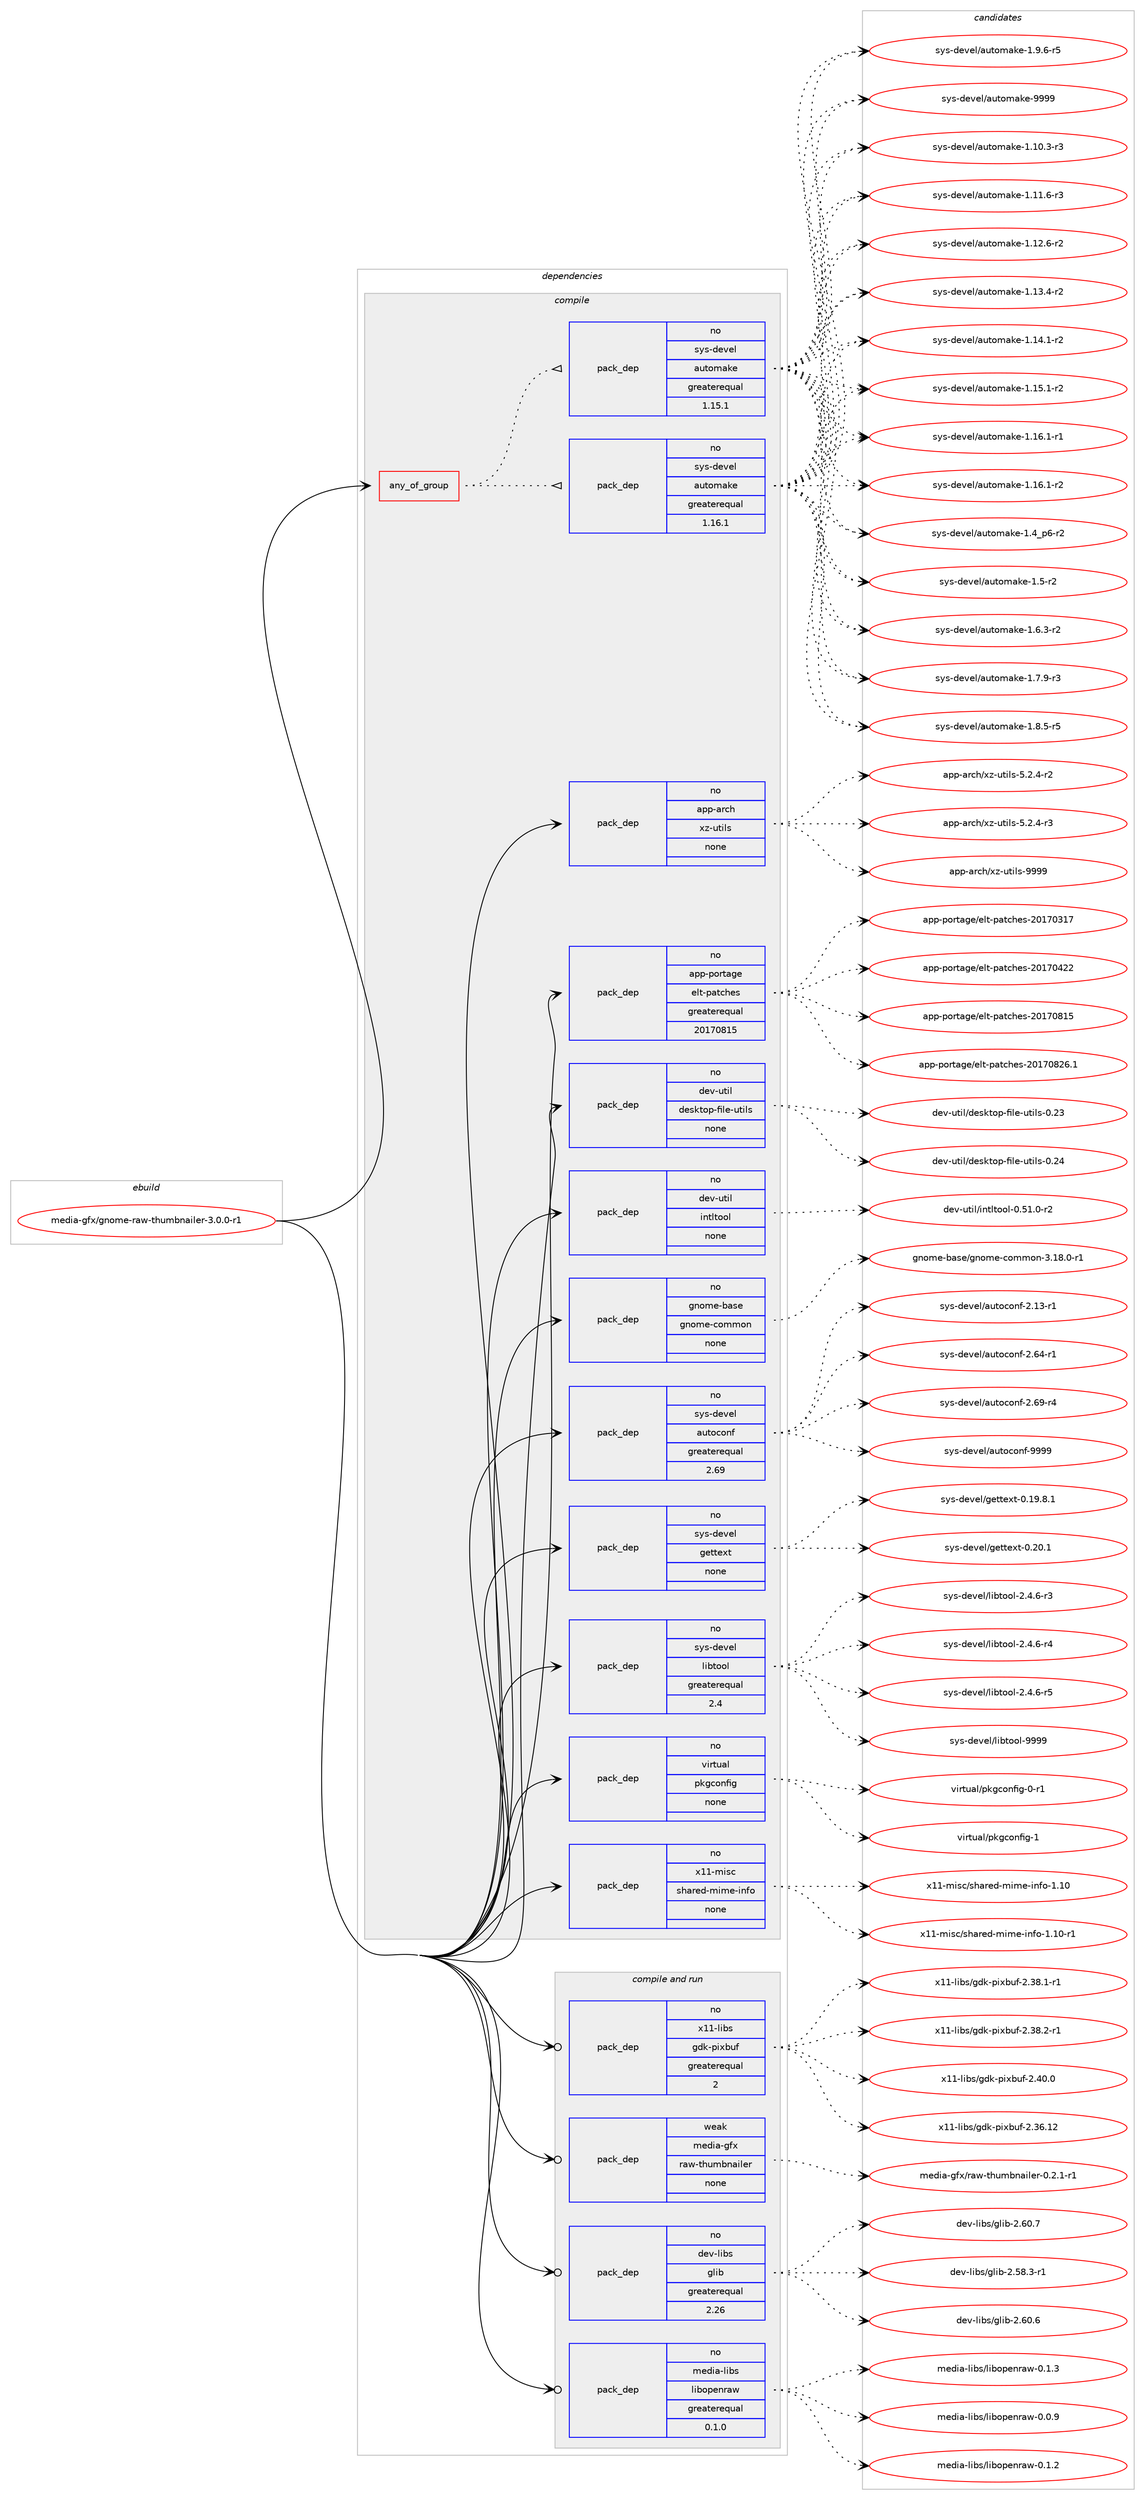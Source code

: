 digraph prolog {

# *************
# Graph options
# *************

newrank=true;
concentrate=true;
compound=true;
graph [rankdir=LR,fontname=Helvetica,fontsize=10,ranksep=1.5];#, ranksep=2.5, nodesep=0.2];
edge  [arrowhead=vee];
node  [fontname=Helvetica,fontsize=10];

# **********
# The ebuild
# **********

subgraph cluster_leftcol {
color=gray;
rank=same;
label=<<i>ebuild</i>>;
id [label="media-gfx/gnome-raw-thumbnailer-3.0.0-r1", color=red, width=4, href="../media-gfx/gnome-raw-thumbnailer-3.0.0-r1.svg"];
}

# ****************
# The dependencies
# ****************

subgraph cluster_midcol {
color=gray;
label=<<i>dependencies</i>>;
subgraph cluster_compile {
fillcolor="#eeeeee";
style=filled;
label=<<i>compile</i>>;
subgraph any13129 {
dependency780470 [label=<<TABLE BORDER="0" CELLBORDER="1" CELLSPACING="0" CELLPADDING="4"><TR><TD CELLPADDING="10">any_of_group</TD></TR></TABLE>>, shape=none, color=red];subgraph pack576962 {
dependency780471 [label=<<TABLE BORDER="0" CELLBORDER="1" CELLSPACING="0" CELLPADDING="4" WIDTH="220"><TR><TD ROWSPAN="6" CELLPADDING="30">pack_dep</TD></TR><TR><TD WIDTH="110">no</TD></TR><TR><TD>sys-devel</TD></TR><TR><TD>automake</TD></TR><TR><TD>greaterequal</TD></TR><TR><TD>1.16.1</TD></TR></TABLE>>, shape=none, color=blue];
}
dependency780470:e -> dependency780471:w [weight=20,style="dotted",arrowhead="oinv"];
subgraph pack576963 {
dependency780472 [label=<<TABLE BORDER="0" CELLBORDER="1" CELLSPACING="0" CELLPADDING="4" WIDTH="220"><TR><TD ROWSPAN="6" CELLPADDING="30">pack_dep</TD></TR><TR><TD WIDTH="110">no</TD></TR><TR><TD>sys-devel</TD></TR><TR><TD>automake</TD></TR><TR><TD>greaterequal</TD></TR><TR><TD>1.15.1</TD></TR></TABLE>>, shape=none, color=blue];
}
dependency780470:e -> dependency780472:w [weight=20,style="dotted",arrowhead="oinv"];
}
id:e -> dependency780470:w [weight=20,style="solid",arrowhead="vee"];
subgraph pack576964 {
dependency780473 [label=<<TABLE BORDER="0" CELLBORDER="1" CELLSPACING="0" CELLPADDING="4" WIDTH="220"><TR><TD ROWSPAN="6" CELLPADDING="30">pack_dep</TD></TR><TR><TD WIDTH="110">no</TD></TR><TR><TD>app-arch</TD></TR><TR><TD>xz-utils</TD></TR><TR><TD>none</TD></TR><TR><TD></TD></TR></TABLE>>, shape=none, color=blue];
}
id:e -> dependency780473:w [weight=20,style="solid",arrowhead="vee"];
subgraph pack576965 {
dependency780474 [label=<<TABLE BORDER="0" CELLBORDER="1" CELLSPACING="0" CELLPADDING="4" WIDTH="220"><TR><TD ROWSPAN="6" CELLPADDING="30">pack_dep</TD></TR><TR><TD WIDTH="110">no</TD></TR><TR><TD>app-portage</TD></TR><TR><TD>elt-patches</TD></TR><TR><TD>greaterequal</TD></TR><TR><TD>20170815</TD></TR></TABLE>>, shape=none, color=blue];
}
id:e -> dependency780474:w [weight=20,style="solid",arrowhead="vee"];
subgraph pack576966 {
dependency780475 [label=<<TABLE BORDER="0" CELLBORDER="1" CELLSPACING="0" CELLPADDING="4" WIDTH="220"><TR><TD ROWSPAN="6" CELLPADDING="30">pack_dep</TD></TR><TR><TD WIDTH="110">no</TD></TR><TR><TD>dev-util</TD></TR><TR><TD>desktop-file-utils</TD></TR><TR><TD>none</TD></TR><TR><TD></TD></TR></TABLE>>, shape=none, color=blue];
}
id:e -> dependency780475:w [weight=20,style="solid",arrowhead="vee"];
subgraph pack576967 {
dependency780476 [label=<<TABLE BORDER="0" CELLBORDER="1" CELLSPACING="0" CELLPADDING="4" WIDTH="220"><TR><TD ROWSPAN="6" CELLPADDING="30">pack_dep</TD></TR><TR><TD WIDTH="110">no</TD></TR><TR><TD>dev-util</TD></TR><TR><TD>intltool</TD></TR><TR><TD>none</TD></TR><TR><TD></TD></TR></TABLE>>, shape=none, color=blue];
}
id:e -> dependency780476:w [weight=20,style="solid",arrowhead="vee"];
subgraph pack576968 {
dependency780477 [label=<<TABLE BORDER="0" CELLBORDER="1" CELLSPACING="0" CELLPADDING="4" WIDTH="220"><TR><TD ROWSPAN="6" CELLPADDING="30">pack_dep</TD></TR><TR><TD WIDTH="110">no</TD></TR><TR><TD>gnome-base</TD></TR><TR><TD>gnome-common</TD></TR><TR><TD>none</TD></TR><TR><TD></TD></TR></TABLE>>, shape=none, color=blue];
}
id:e -> dependency780477:w [weight=20,style="solid",arrowhead="vee"];
subgraph pack576969 {
dependency780478 [label=<<TABLE BORDER="0" CELLBORDER="1" CELLSPACING="0" CELLPADDING="4" WIDTH="220"><TR><TD ROWSPAN="6" CELLPADDING="30">pack_dep</TD></TR><TR><TD WIDTH="110">no</TD></TR><TR><TD>sys-devel</TD></TR><TR><TD>autoconf</TD></TR><TR><TD>greaterequal</TD></TR><TR><TD>2.69</TD></TR></TABLE>>, shape=none, color=blue];
}
id:e -> dependency780478:w [weight=20,style="solid",arrowhead="vee"];
subgraph pack576970 {
dependency780479 [label=<<TABLE BORDER="0" CELLBORDER="1" CELLSPACING="0" CELLPADDING="4" WIDTH="220"><TR><TD ROWSPAN="6" CELLPADDING="30">pack_dep</TD></TR><TR><TD WIDTH="110">no</TD></TR><TR><TD>sys-devel</TD></TR><TR><TD>gettext</TD></TR><TR><TD>none</TD></TR><TR><TD></TD></TR></TABLE>>, shape=none, color=blue];
}
id:e -> dependency780479:w [weight=20,style="solid",arrowhead="vee"];
subgraph pack576971 {
dependency780480 [label=<<TABLE BORDER="0" CELLBORDER="1" CELLSPACING="0" CELLPADDING="4" WIDTH="220"><TR><TD ROWSPAN="6" CELLPADDING="30">pack_dep</TD></TR><TR><TD WIDTH="110">no</TD></TR><TR><TD>sys-devel</TD></TR><TR><TD>libtool</TD></TR><TR><TD>greaterequal</TD></TR><TR><TD>2.4</TD></TR></TABLE>>, shape=none, color=blue];
}
id:e -> dependency780480:w [weight=20,style="solid",arrowhead="vee"];
subgraph pack576972 {
dependency780481 [label=<<TABLE BORDER="0" CELLBORDER="1" CELLSPACING="0" CELLPADDING="4" WIDTH="220"><TR><TD ROWSPAN="6" CELLPADDING="30">pack_dep</TD></TR><TR><TD WIDTH="110">no</TD></TR><TR><TD>virtual</TD></TR><TR><TD>pkgconfig</TD></TR><TR><TD>none</TD></TR><TR><TD></TD></TR></TABLE>>, shape=none, color=blue];
}
id:e -> dependency780481:w [weight=20,style="solid",arrowhead="vee"];
subgraph pack576973 {
dependency780482 [label=<<TABLE BORDER="0" CELLBORDER="1" CELLSPACING="0" CELLPADDING="4" WIDTH="220"><TR><TD ROWSPAN="6" CELLPADDING="30">pack_dep</TD></TR><TR><TD WIDTH="110">no</TD></TR><TR><TD>x11-misc</TD></TR><TR><TD>shared-mime-info</TD></TR><TR><TD>none</TD></TR><TR><TD></TD></TR></TABLE>>, shape=none, color=blue];
}
id:e -> dependency780482:w [weight=20,style="solid",arrowhead="vee"];
}
subgraph cluster_compileandrun {
fillcolor="#eeeeee";
style=filled;
label=<<i>compile and run</i>>;
subgraph pack576974 {
dependency780483 [label=<<TABLE BORDER="0" CELLBORDER="1" CELLSPACING="0" CELLPADDING="4" WIDTH="220"><TR><TD ROWSPAN="6" CELLPADDING="30">pack_dep</TD></TR><TR><TD WIDTH="110">no</TD></TR><TR><TD>dev-libs</TD></TR><TR><TD>glib</TD></TR><TR><TD>greaterequal</TD></TR><TR><TD>2.26</TD></TR></TABLE>>, shape=none, color=blue];
}
id:e -> dependency780483:w [weight=20,style="solid",arrowhead="odotvee"];
subgraph pack576975 {
dependency780484 [label=<<TABLE BORDER="0" CELLBORDER="1" CELLSPACING="0" CELLPADDING="4" WIDTH="220"><TR><TD ROWSPAN="6" CELLPADDING="30">pack_dep</TD></TR><TR><TD WIDTH="110">no</TD></TR><TR><TD>media-libs</TD></TR><TR><TD>libopenraw</TD></TR><TR><TD>greaterequal</TD></TR><TR><TD>0.1.0</TD></TR></TABLE>>, shape=none, color=blue];
}
id:e -> dependency780484:w [weight=20,style="solid",arrowhead="odotvee"];
subgraph pack576976 {
dependency780485 [label=<<TABLE BORDER="0" CELLBORDER="1" CELLSPACING="0" CELLPADDING="4" WIDTH="220"><TR><TD ROWSPAN="6" CELLPADDING="30">pack_dep</TD></TR><TR><TD WIDTH="110">no</TD></TR><TR><TD>x11-libs</TD></TR><TR><TD>gdk-pixbuf</TD></TR><TR><TD>greaterequal</TD></TR><TR><TD>2</TD></TR></TABLE>>, shape=none, color=blue];
}
id:e -> dependency780485:w [weight=20,style="solid",arrowhead="odotvee"];
subgraph pack576977 {
dependency780486 [label=<<TABLE BORDER="0" CELLBORDER="1" CELLSPACING="0" CELLPADDING="4" WIDTH="220"><TR><TD ROWSPAN="6" CELLPADDING="30">pack_dep</TD></TR><TR><TD WIDTH="110">weak</TD></TR><TR><TD>media-gfx</TD></TR><TR><TD>raw-thumbnailer</TD></TR><TR><TD>none</TD></TR><TR><TD></TD></TR></TABLE>>, shape=none, color=blue];
}
id:e -> dependency780486:w [weight=20,style="solid",arrowhead="odotvee"];
}
subgraph cluster_run {
fillcolor="#eeeeee";
style=filled;
label=<<i>run</i>>;
}
}

# **************
# The candidates
# **************

subgraph cluster_choices {
rank=same;
color=gray;
label=<<i>candidates</i>>;

subgraph choice576962 {
color=black;
nodesep=1;
choice11512111545100101118101108479711711611110997107101454946494846514511451 [label="sys-devel/automake-1.10.3-r3", color=red, width=4,href="../sys-devel/automake-1.10.3-r3.svg"];
choice11512111545100101118101108479711711611110997107101454946494946544511451 [label="sys-devel/automake-1.11.6-r3", color=red, width=4,href="../sys-devel/automake-1.11.6-r3.svg"];
choice11512111545100101118101108479711711611110997107101454946495046544511450 [label="sys-devel/automake-1.12.6-r2", color=red, width=4,href="../sys-devel/automake-1.12.6-r2.svg"];
choice11512111545100101118101108479711711611110997107101454946495146524511450 [label="sys-devel/automake-1.13.4-r2", color=red, width=4,href="../sys-devel/automake-1.13.4-r2.svg"];
choice11512111545100101118101108479711711611110997107101454946495246494511450 [label="sys-devel/automake-1.14.1-r2", color=red, width=4,href="../sys-devel/automake-1.14.1-r2.svg"];
choice11512111545100101118101108479711711611110997107101454946495346494511450 [label="sys-devel/automake-1.15.1-r2", color=red, width=4,href="../sys-devel/automake-1.15.1-r2.svg"];
choice11512111545100101118101108479711711611110997107101454946495446494511449 [label="sys-devel/automake-1.16.1-r1", color=red, width=4,href="../sys-devel/automake-1.16.1-r1.svg"];
choice11512111545100101118101108479711711611110997107101454946495446494511450 [label="sys-devel/automake-1.16.1-r2", color=red, width=4,href="../sys-devel/automake-1.16.1-r2.svg"];
choice115121115451001011181011084797117116111109971071014549465295112544511450 [label="sys-devel/automake-1.4_p6-r2", color=red, width=4,href="../sys-devel/automake-1.4_p6-r2.svg"];
choice11512111545100101118101108479711711611110997107101454946534511450 [label="sys-devel/automake-1.5-r2", color=red, width=4,href="../sys-devel/automake-1.5-r2.svg"];
choice115121115451001011181011084797117116111109971071014549465446514511450 [label="sys-devel/automake-1.6.3-r2", color=red, width=4,href="../sys-devel/automake-1.6.3-r2.svg"];
choice115121115451001011181011084797117116111109971071014549465546574511451 [label="sys-devel/automake-1.7.9-r3", color=red, width=4,href="../sys-devel/automake-1.7.9-r3.svg"];
choice115121115451001011181011084797117116111109971071014549465646534511453 [label="sys-devel/automake-1.8.5-r5", color=red, width=4,href="../sys-devel/automake-1.8.5-r5.svg"];
choice115121115451001011181011084797117116111109971071014549465746544511453 [label="sys-devel/automake-1.9.6-r5", color=red, width=4,href="../sys-devel/automake-1.9.6-r5.svg"];
choice115121115451001011181011084797117116111109971071014557575757 [label="sys-devel/automake-9999", color=red, width=4,href="../sys-devel/automake-9999.svg"];
dependency780471:e -> choice11512111545100101118101108479711711611110997107101454946494846514511451:w [style=dotted,weight="100"];
dependency780471:e -> choice11512111545100101118101108479711711611110997107101454946494946544511451:w [style=dotted,weight="100"];
dependency780471:e -> choice11512111545100101118101108479711711611110997107101454946495046544511450:w [style=dotted,weight="100"];
dependency780471:e -> choice11512111545100101118101108479711711611110997107101454946495146524511450:w [style=dotted,weight="100"];
dependency780471:e -> choice11512111545100101118101108479711711611110997107101454946495246494511450:w [style=dotted,weight="100"];
dependency780471:e -> choice11512111545100101118101108479711711611110997107101454946495346494511450:w [style=dotted,weight="100"];
dependency780471:e -> choice11512111545100101118101108479711711611110997107101454946495446494511449:w [style=dotted,weight="100"];
dependency780471:e -> choice11512111545100101118101108479711711611110997107101454946495446494511450:w [style=dotted,weight="100"];
dependency780471:e -> choice115121115451001011181011084797117116111109971071014549465295112544511450:w [style=dotted,weight="100"];
dependency780471:e -> choice11512111545100101118101108479711711611110997107101454946534511450:w [style=dotted,weight="100"];
dependency780471:e -> choice115121115451001011181011084797117116111109971071014549465446514511450:w [style=dotted,weight="100"];
dependency780471:e -> choice115121115451001011181011084797117116111109971071014549465546574511451:w [style=dotted,weight="100"];
dependency780471:e -> choice115121115451001011181011084797117116111109971071014549465646534511453:w [style=dotted,weight="100"];
dependency780471:e -> choice115121115451001011181011084797117116111109971071014549465746544511453:w [style=dotted,weight="100"];
dependency780471:e -> choice115121115451001011181011084797117116111109971071014557575757:w [style=dotted,weight="100"];
}
subgraph choice576963 {
color=black;
nodesep=1;
choice11512111545100101118101108479711711611110997107101454946494846514511451 [label="sys-devel/automake-1.10.3-r3", color=red, width=4,href="../sys-devel/automake-1.10.3-r3.svg"];
choice11512111545100101118101108479711711611110997107101454946494946544511451 [label="sys-devel/automake-1.11.6-r3", color=red, width=4,href="../sys-devel/automake-1.11.6-r3.svg"];
choice11512111545100101118101108479711711611110997107101454946495046544511450 [label="sys-devel/automake-1.12.6-r2", color=red, width=4,href="../sys-devel/automake-1.12.6-r2.svg"];
choice11512111545100101118101108479711711611110997107101454946495146524511450 [label="sys-devel/automake-1.13.4-r2", color=red, width=4,href="../sys-devel/automake-1.13.4-r2.svg"];
choice11512111545100101118101108479711711611110997107101454946495246494511450 [label="sys-devel/automake-1.14.1-r2", color=red, width=4,href="../sys-devel/automake-1.14.1-r2.svg"];
choice11512111545100101118101108479711711611110997107101454946495346494511450 [label="sys-devel/automake-1.15.1-r2", color=red, width=4,href="../sys-devel/automake-1.15.1-r2.svg"];
choice11512111545100101118101108479711711611110997107101454946495446494511449 [label="sys-devel/automake-1.16.1-r1", color=red, width=4,href="../sys-devel/automake-1.16.1-r1.svg"];
choice11512111545100101118101108479711711611110997107101454946495446494511450 [label="sys-devel/automake-1.16.1-r2", color=red, width=4,href="../sys-devel/automake-1.16.1-r2.svg"];
choice115121115451001011181011084797117116111109971071014549465295112544511450 [label="sys-devel/automake-1.4_p6-r2", color=red, width=4,href="../sys-devel/automake-1.4_p6-r2.svg"];
choice11512111545100101118101108479711711611110997107101454946534511450 [label="sys-devel/automake-1.5-r2", color=red, width=4,href="../sys-devel/automake-1.5-r2.svg"];
choice115121115451001011181011084797117116111109971071014549465446514511450 [label="sys-devel/automake-1.6.3-r2", color=red, width=4,href="../sys-devel/automake-1.6.3-r2.svg"];
choice115121115451001011181011084797117116111109971071014549465546574511451 [label="sys-devel/automake-1.7.9-r3", color=red, width=4,href="../sys-devel/automake-1.7.9-r3.svg"];
choice115121115451001011181011084797117116111109971071014549465646534511453 [label="sys-devel/automake-1.8.5-r5", color=red, width=4,href="../sys-devel/automake-1.8.5-r5.svg"];
choice115121115451001011181011084797117116111109971071014549465746544511453 [label="sys-devel/automake-1.9.6-r5", color=red, width=4,href="../sys-devel/automake-1.9.6-r5.svg"];
choice115121115451001011181011084797117116111109971071014557575757 [label="sys-devel/automake-9999", color=red, width=4,href="../sys-devel/automake-9999.svg"];
dependency780472:e -> choice11512111545100101118101108479711711611110997107101454946494846514511451:w [style=dotted,weight="100"];
dependency780472:e -> choice11512111545100101118101108479711711611110997107101454946494946544511451:w [style=dotted,weight="100"];
dependency780472:e -> choice11512111545100101118101108479711711611110997107101454946495046544511450:w [style=dotted,weight="100"];
dependency780472:e -> choice11512111545100101118101108479711711611110997107101454946495146524511450:w [style=dotted,weight="100"];
dependency780472:e -> choice11512111545100101118101108479711711611110997107101454946495246494511450:w [style=dotted,weight="100"];
dependency780472:e -> choice11512111545100101118101108479711711611110997107101454946495346494511450:w [style=dotted,weight="100"];
dependency780472:e -> choice11512111545100101118101108479711711611110997107101454946495446494511449:w [style=dotted,weight="100"];
dependency780472:e -> choice11512111545100101118101108479711711611110997107101454946495446494511450:w [style=dotted,weight="100"];
dependency780472:e -> choice115121115451001011181011084797117116111109971071014549465295112544511450:w [style=dotted,weight="100"];
dependency780472:e -> choice11512111545100101118101108479711711611110997107101454946534511450:w [style=dotted,weight="100"];
dependency780472:e -> choice115121115451001011181011084797117116111109971071014549465446514511450:w [style=dotted,weight="100"];
dependency780472:e -> choice115121115451001011181011084797117116111109971071014549465546574511451:w [style=dotted,weight="100"];
dependency780472:e -> choice115121115451001011181011084797117116111109971071014549465646534511453:w [style=dotted,weight="100"];
dependency780472:e -> choice115121115451001011181011084797117116111109971071014549465746544511453:w [style=dotted,weight="100"];
dependency780472:e -> choice115121115451001011181011084797117116111109971071014557575757:w [style=dotted,weight="100"];
}
subgraph choice576964 {
color=black;
nodesep=1;
choice9711211245971149910447120122451171161051081154553465046524511450 [label="app-arch/xz-utils-5.2.4-r2", color=red, width=4,href="../app-arch/xz-utils-5.2.4-r2.svg"];
choice9711211245971149910447120122451171161051081154553465046524511451 [label="app-arch/xz-utils-5.2.4-r3", color=red, width=4,href="../app-arch/xz-utils-5.2.4-r3.svg"];
choice9711211245971149910447120122451171161051081154557575757 [label="app-arch/xz-utils-9999", color=red, width=4,href="../app-arch/xz-utils-9999.svg"];
dependency780473:e -> choice9711211245971149910447120122451171161051081154553465046524511450:w [style=dotted,weight="100"];
dependency780473:e -> choice9711211245971149910447120122451171161051081154553465046524511451:w [style=dotted,weight="100"];
dependency780473:e -> choice9711211245971149910447120122451171161051081154557575757:w [style=dotted,weight="100"];
}
subgraph choice576965 {
color=black;
nodesep=1;
choice97112112451121111141169710310147101108116451129711699104101115455048495548514955 [label="app-portage/elt-patches-20170317", color=red, width=4,href="../app-portage/elt-patches-20170317.svg"];
choice97112112451121111141169710310147101108116451129711699104101115455048495548525050 [label="app-portage/elt-patches-20170422", color=red, width=4,href="../app-portage/elt-patches-20170422.svg"];
choice97112112451121111141169710310147101108116451129711699104101115455048495548564953 [label="app-portage/elt-patches-20170815", color=red, width=4,href="../app-portage/elt-patches-20170815.svg"];
choice971121124511211111411697103101471011081164511297116991041011154550484955485650544649 [label="app-portage/elt-patches-20170826.1", color=red, width=4,href="../app-portage/elt-patches-20170826.1.svg"];
dependency780474:e -> choice97112112451121111141169710310147101108116451129711699104101115455048495548514955:w [style=dotted,weight="100"];
dependency780474:e -> choice97112112451121111141169710310147101108116451129711699104101115455048495548525050:w [style=dotted,weight="100"];
dependency780474:e -> choice97112112451121111141169710310147101108116451129711699104101115455048495548564953:w [style=dotted,weight="100"];
dependency780474:e -> choice971121124511211111411697103101471011081164511297116991041011154550484955485650544649:w [style=dotted,weight="100"];
}
subgraph choice576966 {
color=black;
nodesep=1;
choice100101118451171161051084710010111510711611111245102105108101451171161051081154548465051 [label="dev-util/desktop-file-utils-0.23", color=red, width=4,href="../dev-util/desktop-file-utils-0.23.svg"];
choice100101118451171161051084710010111510711611111245102105108101451171161051081154548465052 [label="dev-util/desktop-file-utils-0.24", color=red, width=4,href="../dev-util/desktop-file-utils-0.24.svg"];
dependency780475:e -> choice100101118451171161051084710010111510711611111245102105108101451171161051081154548465051:w [style=dotted,weight="100"];
dependency780475:e -> choice100101118451171161051084710010111510711611111245102105108101451171161051081154548465052:w [style=dotted,weight="100"];
}
subgraph choice576967 {
color=black;
nodesep=1;
choice1001011184511711610510847105110116108116111111108454846534946484511450 [label="dev-util/intltool-0.51.0-r2", color=red, width=4,href="../dev-util/intltool-0.51.0-r2.svg"];
dependency780476:e -> choice1001011184511711610510847105110116108116111111108454846534946484511450:w [style=dotted,weight="100"];
}
subgraph choice576968 {
color=black;
nodesep=1;
choice103110111109101459897115101471031101111091014599111109109111110455146495646484511449 [label="gnome-base/gnome-common-3.18.0-r1", color=red, width=4,href="../gnome-base/gnome-common-3.18.0-r1.svg"];
dependency780477:e -> choice103110111109101459897115101471031101111091014599111109109111110455146495646484511449:w [style=dotted,weight="100"];
}
subgraph choice576969 {
color=black;
nodesep=1;
choice1151211154510010111810110847971171161119911111010245504649514511449 [label="sys-devel/autoconf-2.13-r1", color=red, width=4,href="../sys-devel/autoconf-2.13-r1.svg"];
choice1151211154510010111810110847971171161119911111010245504654524511449 [label="sys-devel/autoconf-2.64-r1", color=red, width=4,href="../sys-devel/autoconf-2.64-r1.svg"];
choice1151211154510010111810110847971171161119911111010245504654574511452 [label="sys-devel/autoconf-2.69-r4", color=red, width=4,href="../sys-devel/autoconf-2.69-r4.svg"];
choice115121115451001011181011084797117116111991111101024557575757 [label="sys-devel/autoconf-9999", color=red, width=4,href="../sys-devel/autoconf-9999.svg"];
dependency780478:e -> choice1151211154510010111810110847971171161119911111010245504649514511449:w [style=dotted,weight="100"];
dependency780478:e -> choice1151211154510010111810110847971171161119911111010245504654524511449:w [style=dotted,weight="100"];
dependency780478:e -> choice1151211154510010111810110847971171161119911111010245504654574511452:w [style=dotted,weight="100"];
dependency780478:e -> choice115121115451001011181011084797117116111991111101024557575757:w [style=dotted,weight="100"];
}
subgraph choice576970 {
color=black;
nodesep=1;
choice1151211154510010111810110847103101116116101120116454846495746564649 [label="sys-devel/gettext-0.19.8.1", color=red, width=4,href="../sys-devel/gettext-0.19.8.1.svg"];
choice115121115451001011181011084710310111611610112011645484650484649 [label="sys-devel/gettext-0.20.1", color=red, width=4,href="../sys-devel/gettext-0.20.1.svg"];
dependency780479:e -> choice1151211154510010111810110847103101116116101120116454846495746564649:w [style=dotted,weight="100"];
dependency780479:e -> choice115121115451001011181011084710310111611610112011645484650484649:w [style=dotted,weight="100"];
}
subgraph choice576971 {
color=black;
nodesep=1;
choice1151211154510010111810110847108105981161111111084550465246544511451 [label="sys-devel/libtool-2.4.6-r3", color=red, width=4,href="../sys-devel/libtool-2.4.6-r3.svg"];
choice1151211154510010111810110847108105981161111111084550465246544511452 [label="sys-devel/libtool-2.4.6-r4", color=red, width=4,href="../sys-devel/libtool-2.4.6-r4.svg"];
choice1151211154510010111810110847108105981161111111084550465246544511453 [label="sys-devel/libtool-2.4.6-r5", color=red, width=4,href="../sys-devel/libtool-2.4.6-r5.svg"];
choice1151211154510010111810110847108105981161111111084557575757 [label="sys-devel/libtool-9999", color=red, width=4,href="../sys-devel/libtool-9999.svg"];
dependency780480:e -> choice1151211154510010111810110847108105981161111111084550465246544511451:w [style=dotted,weight="100"];
dependency780480:e -> choice1151211154510010111810110847108105981161111111084550465246544511452:w [style=dotted,weight="100"];
dependency780480:e -> choice1151211154510010111810110847108105981161111111084550465246544511453:w [style=dotted,weight="100"];
dependency780480:e -> choice1151211154510010111810110847108105981161111111084557575757:w [style=dotted,weight="100"];
}
subgraph choice576972 {
color=black;
nodesep=1;
choice11810511411611797108471121071039911111010210510345484511449 [label="virtual/pkgconfig-0-r1", color=red, width=4,href="../virtual/pkgconfig-0-r1.svg"];
choice1181051141161179710847112107103991111101021051034549 [label="virtual/pkgconfig-1", color=red, width=4,href="../virtual/pkgconfig-1.svg"];
dependency780481:e -> choice11810511411611797108471121071039911111010210510345484511449:w [style=dotted,weight="100"];
dependency780481:e -> choice1181051141161179710847112107103991111101021051034549:w [style=dotted,weight="100"];
}
subgraph choice576973 {
color=black;
nodesep=1;
choice12049494510910511599471151049711410110045109105109101451051101021114549464948 [label="x11-misc/shared-mime-info-1.10", color=red, width=4,href="../x11-misc/shared-mime-info-1.10.svg"];
choice120494945109105115994711510497114101100451091051091014510511010211145494649484511449 [label="x11-misc/shared-mime-info-1.10-r1", color=red, width=4,href="../x11-misc/shared-mime-info-1.10-r1.svg"];
dependency780482:e -> choice12049494510910511599471151049711410110045109105109101451051101021114549464948:w [style=dotted,weight="100"];
dependency780482:e -> choice120494945109105115994711510497114101100451091051091014510511010211145494649484511449:w [style=dotted,weight="100"];
}
subgraph choice576974 {
color=black;
nodesep=1;
choice10010111845108105981154710310810598455046535646514511449 [label="dev-libs/glib-2.58.3-r1", color=red, width=4,href="../dev-libs/glib-2.58.3-r1.svg"];
choice1001011184510810598115471031081059845504654484654 [label="dev-libs/glib-2.60.6", color=red, width=4,href="../dev-libs/glib-2.60.6.svg"];
choice1001011184510810598115471031081059845504654484655 [label="dev-libs/glib-2.60.7", color=red, width=4,href="../dev-libs/glib-2.60.7.svg"];
dependency780483:e -> choice10010111845108105981154710310810598455046535646514511449:w [style=dotted,weight="100"];
dependency780483:e -> choice1001011184510810598115471031081059845504654484654:w [style=dotted,weight="100"];
dependency780483:e -> choice1001011184510810598115471031081059845504654484655:w [style=dotted,weight="100"];
}
subgraph choice576975 {
color=black;
nodesep=1;
choice109101100105974510810598115471081059811111210111011497119454846484657 [label="media-libs/libopenraw-0.0.9", color=red, width=4,href="../media-libs/libopenraw-0.0.9.svg"];
choice109101100105974510810598115471081059811111210111011497119454846494650 [label="media-libs/libopenraw-0.1.2", color=red, width=4,href="../media-libs/libopenraw-0.1.2.svg"];
choice109101100105974510810598115471081059811111210111011497119454846494651 [label="media-libs/libopenraw-0.1.3", color=red, width=4,href="../media-libs/libopenraw-0.1.3.svg"];
dependency780484:e -> choice109101100105974510810598115471081059811111210111011497119454846484657:w [style=dotted,weight="100"];
dependency780484:e -> choice109101100105974510810598115471081059811111210111011497119454846494650:w [style=dotted,weight="100"];
dependency780484:e -> choice109101100105974510810598115471081059811111210111011497119454846494651:w [style=dotted,weight="100"];
}
subgraph choice576976 {
color=black;
nodesep=1;
choice120494945108105981154710310010745112105120981171024550465154464950 [label="x11-libs/gdk-pixbuf-2.36.12", color=red, width=4,href="../x11-libs/gdk-pixbuf-2.36.12.svg"];
choice12049494510810598115471031001074511210512098117102455046515646494511449 [label="x11-libs/gdk-pixbuf-2.38.1-r1", color=red, width=4,href="../x11-libs/gdk-pixbuf-2.38.1-r1.svg"];
choice12049494510810598115471031001074511210512098117102455046515646504511449 [label="x11-libs/gdk-pixbuf-2.38.2-r1", color=red, width=4,href="../x11-libs/gdk-pixbuf-2.38.2-r1.svg"];
choice1204949451081059811547103100107451121051209811710245504652484648 [label="x11-libs/gdk-pixbuf-2.40.0", color=red, width=4,href="../x11-libs/gdk-pixbuf-2.40.0.svg"];
dependency780485:e -> choice120494945108105981154710310010745112105120981171024550465154464950:w [style=dotted,weight="100"];
dependency780485:e -> choice12049494510810598115471031001074511210512098117102455046515646494511449:w [style=dotted,weight="100"];
dependency780485:e -> choice12049494510810598115471031001074511210512098117102455046515646504511449:w [style=dotted,weight="100"];
dependency780485:e -> choice1204949451081059811547103100107451121051209811710245504652484648:w [style=dotted,weight="100"];
}
subgraph choice576977 {
color=black;
nodesep=1;
choice109101100105974510310212047114971194511610411710998110971051081011144548465046494511449 [label="media-gfx/raw-thumbnailer-0.2.1-r1", color=red, width=4,href="../media-gfx/raw-thumbnailer-0.2.1-r1.svg"];
dependency780486:e -> choice109101100105974510310212047114971194511610411710998110971051081011144548465046494511449:w [style=dotted,weight="100"];
}
}

}
